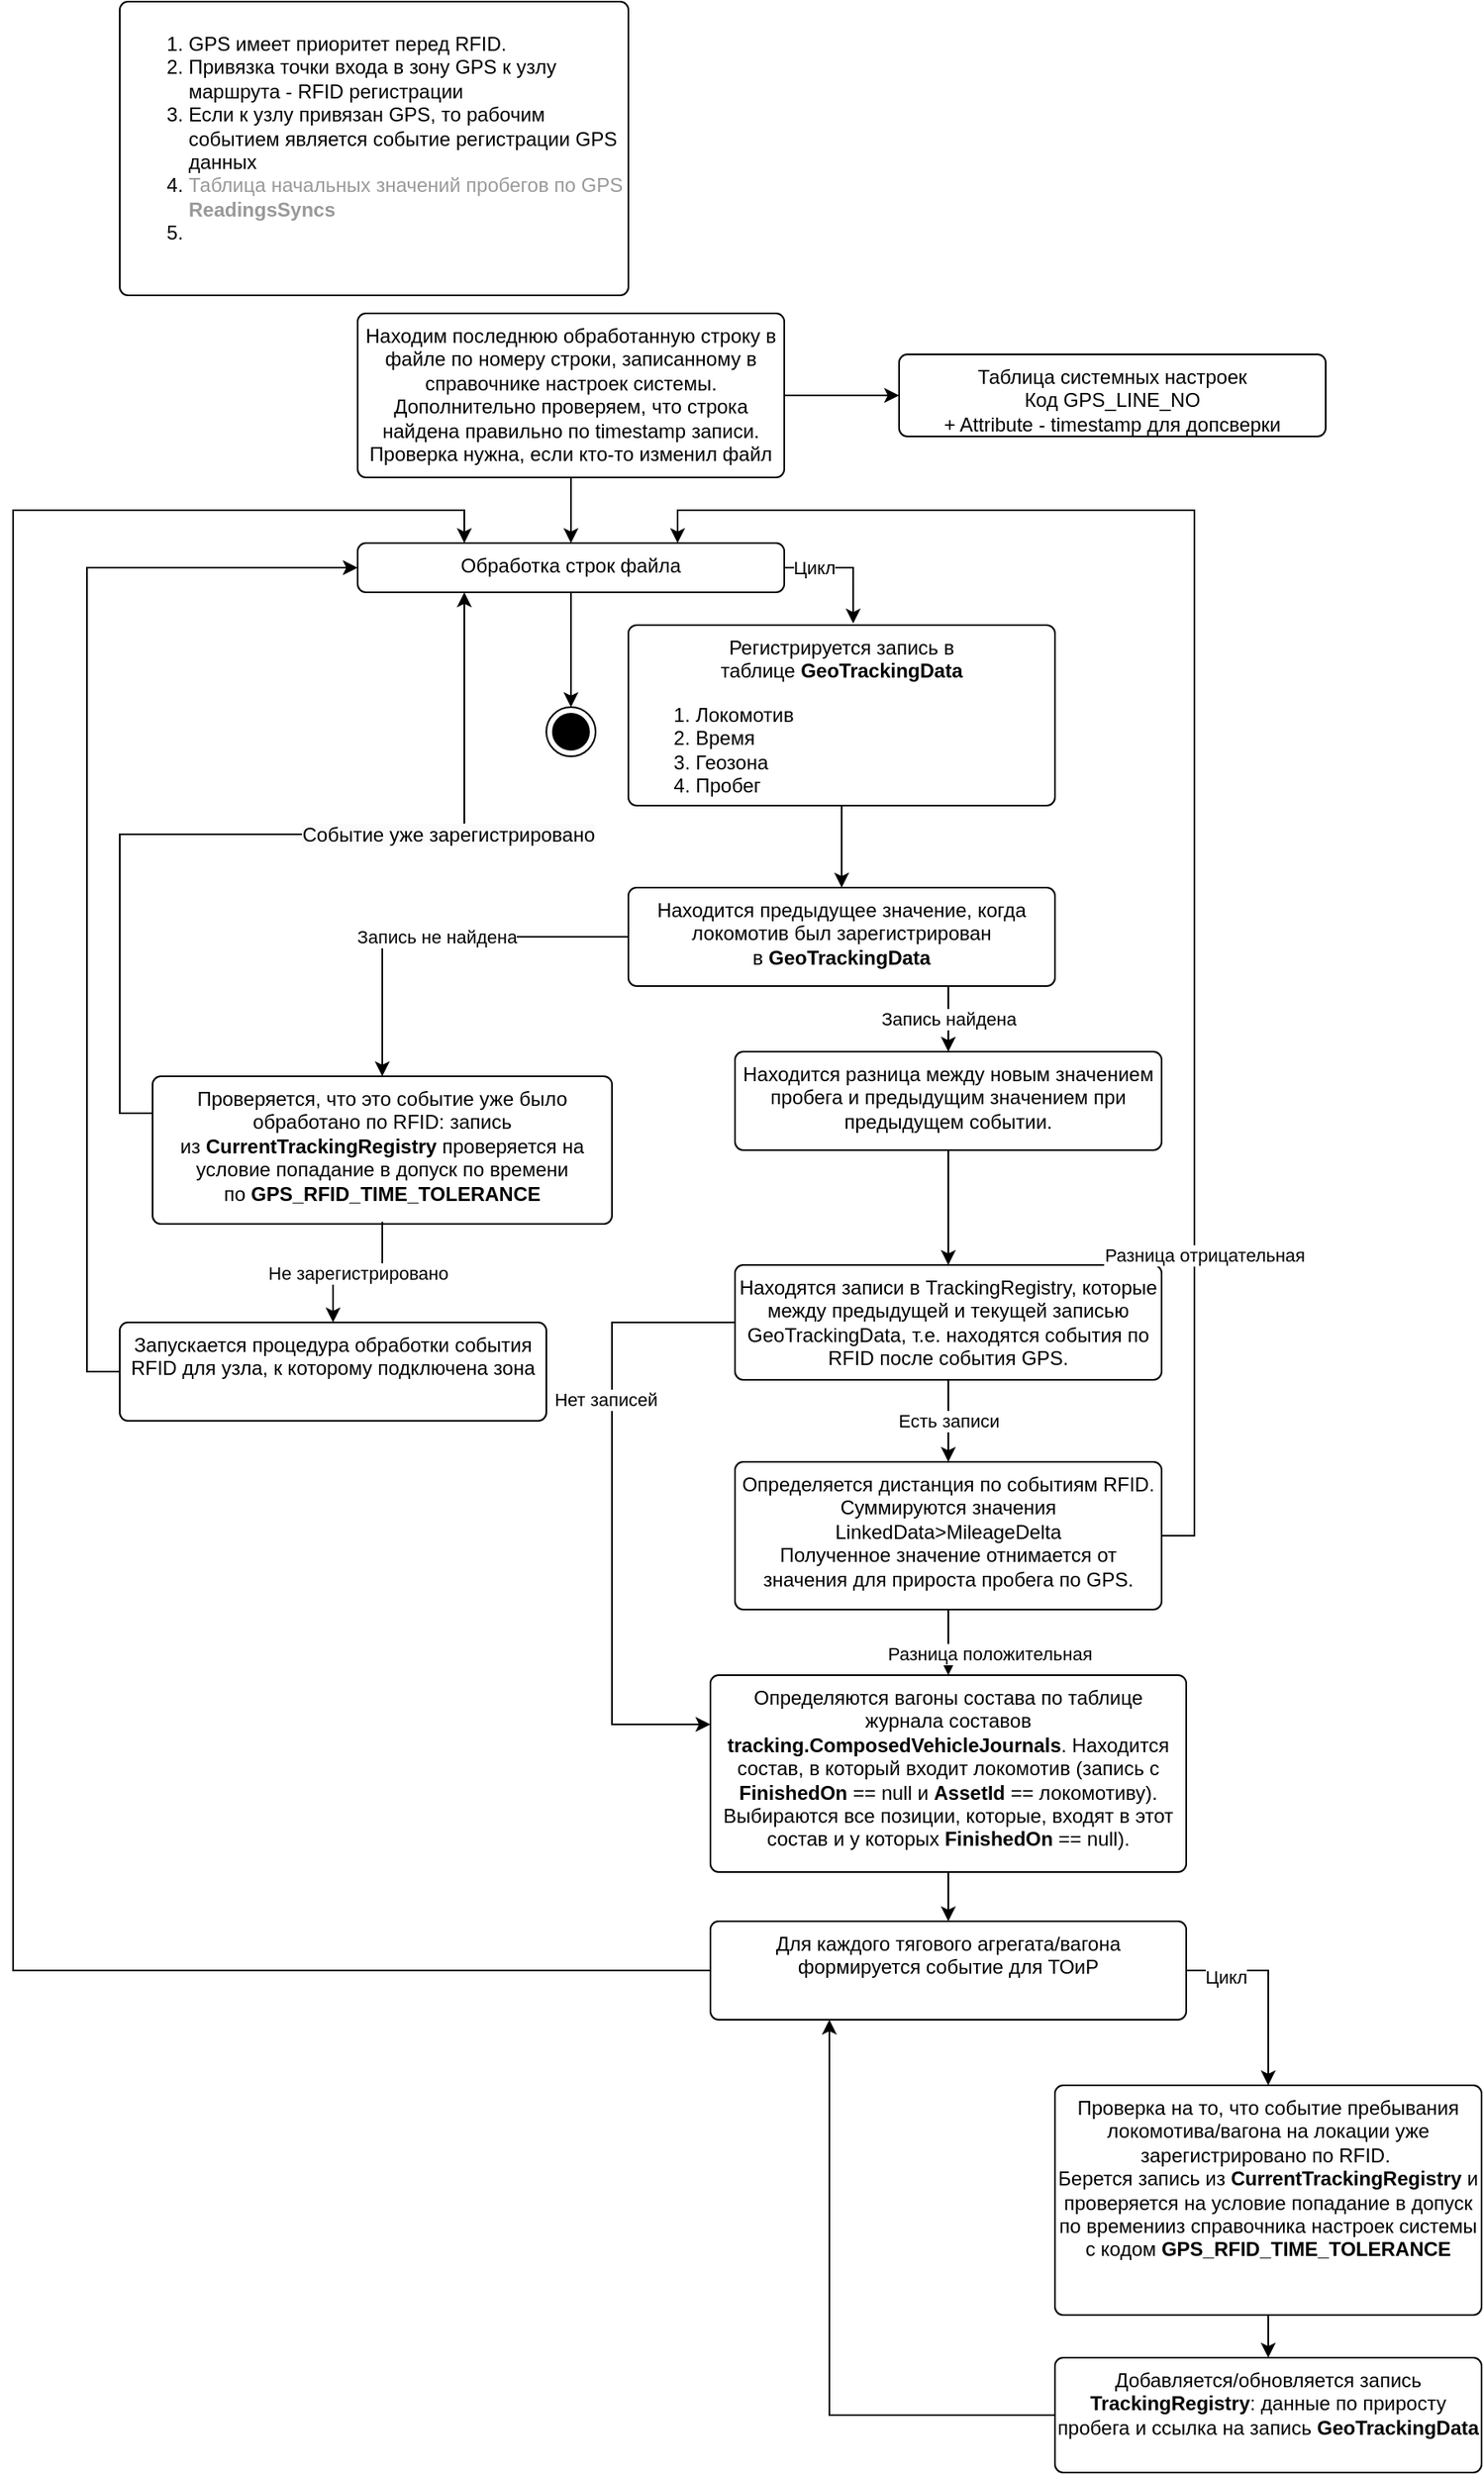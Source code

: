 <mxfile version="20.7.4" type="device"><diagram id="Ru2xacAF7HFqyGeZjAIu" name="Page-1"><mxGraphModel dx="4168" dy="993" grid="1" gridSize="10" guides="1" tooltips="1" connect="1" arrows="1" fold="1" page="1" pageScale="1" pageWidth="827" pageHeight="1169" math="0" shadow="0"><root><mxCell id="0"/><mxCell id="1" parent="0"/><mxCell id="4NToc5M2twbR02sGVScf-1" value="&lt;ol&gt;&lt;li&gt;GPS имеет приоритет перед RFID.&lt;/li&gt;&lt;li&gt;Привязка точки входа в зону GPS к узлу маршрута - RFID регистрации&lt;/li&gt;&lt;li&gt;Если к узлу привязан GPS, то рабочим событием является событие регистрации GPS данных&lt;/li&gt;&lt;li&gt;&lt;font color=&quot;#999999&quot;&gt;Таблица начальных значений пробегов по GPS &lt;b&gt;ReadingsSyncs&lt;/b&gt;&lt;/font&gt;&lt;/li&gt;&lt;li&gt;&lt;br&gt;&lt;/li&gt;&lt;/ol&gt;" style="html=1;align=left;verticalAlign=top;rounded=1;absoluteArcSize=1;arcSize=10;dashed=0;whiteSpace=wrap;" parent="1" vertex="1"><mxGeometry x="-1625" y="10" width="310" height="179" as="geometry"/></mxCell><mxCell id="4NToc5M2twbR02sGVScf-9" style="edgeStyle=orthogonalEdgeStyle;rounded=0;orthogonalLoop=1;jettySize=auto;html=1;exitX=1;exitY=0.5;exitDx=0;exitDy=0;entryX=0.527;entryY=-0.009;entryDx=0;entryDy=0;entryPerimeter=0;fontColor=#FF0000;" parent="1" source="4NToc5M2twbR02sGVScf-2" target="4NToc5M2twbR02sGVScf-7" edge="1"><mxGeometry relative="1" as="geometry"/></mxCell><mxCell id="iTmRICu7xDIJtAU4Zq1x-33" value="&lt;font color=&quot;#000000&quot;&gt;Цикл&lt;/font&gt;" style="edgeLabel;html=1;align=center;verticalAlign=middle;resizable=0;points=[];fontColor=#999999;" vertex="1" connectable="0" parent="4NToc5M2twbR02sGVScf-9"><mxGeometry x="-0.546" relative="1" as="geometry"><mxPoint as="offset"/></mxGeometry></mxCell><mxCell id="iTmRICu7xDIJtAU4Zq1x-39" style="edgeStyle=orthogonalEdgeStyle;rounded=0;orthogonalLoop=1;jettySize=auto;html=1;exitX=0.5;exitY=1;exitDx=0;exitDy=0;entryX=0.5;entryY=0;entryDx=0;entryDy=0;fontColor=#000000;" edge="1" parent="1" source="4NToc5M2twbR02sGVScf-2" target="iTmRICu7xDIJtAU4Zq1x-25"><mxGeometry relative="1" as="geometry"/></mxCell><mxCell id="4NToc5M2twbR02sGVScf-2" value="Обработка строк файла" style="html=1;align=center;verticalAlign=top;rounded=1;absoluteArcSize=1;arcSize=10;dashed=0;whiteSpace=wrap;" parent="1" vertex="1"><mxGeometry x="-1480" y="340" width="260" height="30" as="geometry"/></mxCell><mxCell id="4NToc5M2twbR02sGVScf-11" style="edgeStyle=orthogonalEdgeStyle;rounded=0;orthogonalLoop=1;jettySize=auto;html=1;exitX=1;exitY=0.5;exitDx=0;exitDy=0;entryX=0;entryY=0.5;entryDx=0;entryDy=0;fontColor=#FF0000;" parent="1" source="4NToc5M2twbR02sGVScf-3" target="4NToc5M2twbR02sGVScf-10" edge="1"><mxGeometry relative="1" as="geometry"/></mxCell><mxCell id="iTmRICu7xDIJtAU4Zq1x-32" style="edgeStyle=orthogonalEdgeStyle;rounded=0;orthogonalLoop=1;jettySize=auto;html=1;exitX=0.5;exitY=1;exitDx=0;exitDy=0;entryX=0.5;entryY=0;entryDx=0;entryDy=0;fontColor=#999999;" edge="1" parent="1" source="4NToc5M2twbR02sGVScf-3" target="4NToc5M2twbR02sGVScf-2"><mxGeometry relative="1" as="geometry"/></mxCell><mxCell id="4NToc5M2twbR02sGVScf-3" value="Находим последнюю обработанную строку в файле по номеру строки, записанному в справочнике настроек системы. Дополнительно проверяем, что строка найдена правильно по timestamp записи. Проверка нужна, если кто-то изменил файл" style="html=1;align=center;verticalAlign=top;rounded=1;absoluteArcSize=1;arcSize=10;dashed=0;whiteSpace=wrap;" parent="1" vertex="1"><mxGeometry x="-1480" y="200" width="260" height="100" as="geometry"/></mxCell><mxCell id="iTmRICu7xDIJtAU4Zq1x-3" value="Запись найдена" style="edgeStyle=orthogonalEdgeStyle;rounded=0;orthogonalLoop=1;jettySize=auto;html=1;exitX=0.75;exitY=1;exitDx=0;exitDy=0;entryX=0.5;entryY=0;entryDx=0;entryDy=0;" edge="1" parent="1" source="4NToc5M2twbR02sGVScf-4" target="iTmRICu7xDIJtAU4Zq1x-2"><mxGeometry relative="1" as="geometry"/></mxCell><mxCell id="iTmRICu7xDIJtAU4Zq1x-21" value="Запись не найдена" style="edgeStyle=orthogonalEdgeStyle;rounded=0;orthogonalLoop=1;jettySize=auto;html=1;exitX=0;exitY=0.5;exitDx=0;exitDy=0;entryX=0.5;entryY=0;entryDx=0;entryDy=0;" edge="1" parent="1" source="4NToc5M2twbR02sGVScf-4" target="iTmRICu7xDIJtAU4Zq1x-20"><mxGeometry relative="1" as="geometry"/></mxCell><mxCell id="4NToc5M2twbR02sGVScf-4" value="Находится предыдущее значение, когда локомотив был зарегистрирован в&amp;nbsp;&lt;span lang=&quot;ru-RU&quot;&gt;&lt;strong&gt;GeoTrackingData&lt;/strong&gt;&lt;/span&gt;" style="html=1;align=center;verticalAlign=top;rounded=1;absoluteArcSize=1;arcSize=10;dashed=0;whiteSpace=wrap;" parent="1" vertex="1"><mxGeometry x="-1315" y="550" width="260" height="60" as="geometry"/></mxCell><mxCell id="iTmRICu7xDIJtAU4Zq1x-34" style="edgeStyle=orthogonalEdgeStyle;rounded=0;orthogonalLoop=1;jettySize=auto;html=1;exitX=0.5;exitY=1;exitDx=0;exitDy=0;fontColor=#000000;" edge="1" parent="1" source="4NToc5M2twbR02sGVScf-7" target="4NToc5M2twbR02sGVScf-4"><mxGeometry relative="1" as="geometry"/></mxCell><mxCell id="4NToc5M2twbR02sGVScf-7" value="Регистрируется запись в таблице&amp;nbsp;&lt;span lang=&quot;ru-RU&quot;&gt;&lt;strong&gt;GeoTrackingData&lt;/strong&gt;&lt;/span&gt;&lt;br&gt;&lt;ol&gt;&lt;li style=&quot;text-align: left;&quot;&gt;Локомотив&lt;/li&gt;&lt;li style=&quot;text-align: left;&quot;&gt;Время&lt;/li&gt;&lt;li style=&quot;text-align: left;&quot;&gt;Геозона&lt;/li&gt;&lt;li style=&quot;text-align: left;&quot;&gt;Пробег&lt;/li&gt;&lt;/ol&gt;" style="html=1;align=center;verticalAlign=top;rounded=1;absoluteArcSize=1;arcSize=10;dashed=0;whiteSpace=wrap;" parent="1" vertex="1"><mxGeometry x="-1315" y="390" width="260" height="110" as="geometry"/></mxCell><mxCell id="4NToc5M2twbR02sGVScf-10" value="Таблица системных настроек&lt;br&gt;Код GPS_LINE_NO&lt;br&gt;+ Attribute - timestamp для допсверки" style="html=1;align=center;verticalAlign=top;rounded=1;absoluteArcSize=1;arcSize=10;dashed=0;whiteSpace=wrap;" parent="1" vertex="1"><mxGeometry x="-1150" y="225" width="260" height="50" as="geometry"/></mxCell><mxCell id="iTmRICu7xDIJtAU4Zq1x-6" style="edgeStyle=orthogonalEdgeStyle;rounded=0;orthogonalLoop=1;jettySize=auto;html=1;exitX=0.5;exitY=1;exitDx=0;exitDy=0;" edge="1" parent="1" source="iTmRICu7xDIJtAU4Zq1x-2" target="iTmRICu7xDIJtAU4Zq1x-5"><mxGeometry relative="1" as="geometry"/></mxCell><mxCell id="iTmRICu7xDIJtAU4Zq1x-2" value="Находится разница между новым значением пробега и предыдущим значением при предыдущем событии.&lt;br style=&quot;border-color: var(--border-color);&quot;&gt;" style="html=1;align=center;verticalAlign=top;rounded=1;absoluteArcSize=1;arcSize=10;dashed=0;whiteSpace=wrap;" vertex="1" parent="1"><mxGeometry x="-1250" y="650" width="260" height="60" as="geometry"/></mxCell><mxCell id="iTmRICu7xDIJtAU4Zq1x-17" value="" style="edgeStyle=orthogonalEdgeStyle;rounded=0;orthogonalLoop=1;jettySize=auto;html=1;exitX=0.5;exitY=1;exitDx=0;exitDy=0;entryX=0.5;entryY=0;entryDx=0;entryDy=0;" edge="1" parent="1" source="iTmRICu7xDIJtAU4Zq1x-4" target="iTmRICu7xDIJtAU4Zq1x-16"><mxGeometry relative="1" as="geometry"/></mxCell><mxCell id="iTmRICu7xDIJtAU4Zq1x-4" value="Проверка на то, что событие пребывания локомотива/вагона на локации уже зарегистрировано по RFID.&amp;nbsp;&lt;br&gt;Берется запись из &lt;b&gt;CurrentTrackingRegistry &lt;/b&gt;и проверяется на условие попадание в допуск по временииз справочника настроек системы с кодом&amp;nbsp;&lt;b style=&quot;border-color: var(--border-color);&quot;&gt;GPS_RFID_TIME_TOLERANCE&lt;/b&gt;" style="html=1;align=center;verticalAlign=top;rounded=1;absoluteArcSize=1;arcSize=10;dashed=0;whiteSpace=wrap;" vertex="1" parent="1"><mxGeometry x="-1055" y="1280" width="260" height="140" as="geometry"/></mxCell><mxCell id="iTmRICu7xDIJtAU4Zq1x-10" value="Есть записи" style="edgeStyle=orthogonalEdgeStyle;rounded=0;orthogonalLoop=1;jettySize=auto;html=1;exitX=0.5;exitY=1;exitDx=0;exitDy=0;entryX=0.5;entryY=0;entryDx=0;entryDy=0;" edge="1" parent="1" source="iTmRICu7xDIJtAU4Zq1x-5" target="iTmRICu7xDIJtAU4Zq1x-8"><mxGeometry relative="1" as="geometry"/></mxCell><mxCell id="iTmRICu7xDIJtAU4Zq1x-31" style="edgeStyle=orthogonalEdgeStyle;rounded=0;orthogonalLoop=1;jettySize=auto;html=1;exitX=0;exitY=0.5;exitDx=0;exitDy=0;entryX=0;entryY=0.25;entryDx=0;entryDy=0;" edge="1" parent="1" source="iTmRICu7xDIJtAU4Zq1x-5" target="iTmRICu7xDIJtAU4Zq1x-12"><mxGeometry x="-0.074" y="-35" relative="1" as="geometry"><mxPoint x="-1065" y="1100" as="targetPoint"/><Array as="points"><mxPoint x="-1325" y="815"/><mxPoint x="-1325" y="1060"/></Array><mxPoint as="offset"/></mxGeometry></mxCell><mxCell id="iTmRICu7xDIJtAU4Zq1x-37" value="Нет записей" style="edgeLabel;html=1;align=center;verticalAlign=middle;resizable=0;points=[];fontColor=#000000;" vertex="1" connectable="0" parent="iTmRICu7xDIJtAU4Zq1x-31"><mxGeometry x="-0.359" y="-4" relative="1" as="geometry"><mxPoint as="offset"/></mxGeometry></mxCell><mxCell id="iTmRICu7xDIJtAU4Zq1x-5" value="Находятся записи в TrackingRegistry, которые между предыдущей и текущей записью GeoTrackingData, т.е. находятся события по RFID после события GPS." style="html=1;align=center;verticalAlign=top;rounded=1;absoluteArcSize=1;arcSize=10;dashed=0;whiteSpace=wrap;" vertex="1" parent="1"><mxGeometry x="-1250" y="780" width="260" height="70" as="geometry"/></mxCell><mxCell id="iTmRICu7xDIJtAU4Zq1x-11" value="Разница положительная" style="edgeStyle=orthogonalEdgeStyle;rounded=0;orthogonalLoop=1;jettySize=auto;html=1;exitX=0.5;exitY=1;exitDx=0;exitDy=0;entryX=0.5;entryY=0;entryDx=0;entryDy=0;" edge="1" parent="1" source="iTmRICu7xDIJtAU4Zq1x-8" target="iTmRICu7xDIJtAU4Zq1x-12"><mxGeometry x="0.333" y="25" relative="1" as="geometry"><mxPoint x="-1050" y="1070" as="targetPoint"/><mxPoint as="offset"/></mxGeometry></mxCell><mxCell id="iTmRICu7xDIJtAU4Zq1x-38" value="Разница отрицательная" style="edgeStyle=orthogonalEdgeStyle;rounded=0;orthogonalLoop=1;jettySize=auto;html=1;exitX=1;exitY=0.5;exitDx=0;exitDy=0;entryX=0.75;entryY=0;entryDx=0;entryDy=0;fontColor=#000000;" edge="1" parent="1" source="iTmRICu7xDIJtAU4Zq1x-8" target="4NToc5M2twbR02sGVScf-2"><mxGeometry x="-0.61" y="-5" relative="1" as="geometry"><mxPoint x="1" as="offset"/></mxGeometry></mxCell><mxCell id="iTmRICu7xDIJtAU4Zq1x-8" value="Определяется дистанция по событиям RFID. Суммируются значения LinkedData&amp;gt;MileageDelta&lt;br&gt;Полученное значение отнимается от значения для прироста пробега по GPS." style="html=1;align=center;verticalAlign=top;rounded=1;absoluteArcSize=1;arcSize=10;dashed=0;whiteSpace=wrap;" vertex="1" parent="1"><mxGeometry x="-1250" y="900" width="260" height="90" as="geometry"/></mxCell><mxCell id="iTmRICu7xDIJtAU4Zq1x-14" style="edgeStyle=orthogonalEdgeStyle;rounded=0;orthogonalLoop=1;jettySize=auto;html=1;exitX=0.5;exitY=1;exitDx=0;exitDy=0;entryX=0.5;entryY=0;entryDx=0;entryDy=0;" edge="1" parent="1" source="iTmRICu7xDIJtAU4Zq1x-12" target="iTmRICu7xDIJtAU4Zq1x-13"><mxGeometry relative="1" as="geometry"/></mxCell><mxCell id="iTmRICu7xDIJtAU4Zq1x-12" value="Определяются вагоны состава&amp;nbsp;&lt;span lang=&quot;ru-RU&quot;&gt;по таблице журнала составов &lt;/span&gt;&lt;span lang=&quot;ru-RU&quot;&gt;&lt;b&gt;tracking.ComposedVehicleJournals&lt;/b&gt;&lt;/span&gt;&lt;span lang=&quot;ru-RU&quot;&gt;. Находится состав, в который входит локомотив (запись с &lt;/span&gt;&lt;b&gt;FinishedOn&lt;/b&gt;&lt;span lang=&quot;ru-RU&quot;&gt; == &lt;/span&gt;null&lt;span lang=&quot;ru-RU&quot;&gt; и &lt;/span&gt;&lt;b&gt;AssetId&lt;/b&gt;&lt;span lang=&quot;ru-RU&quot;&gt; == локомотиву). Выбираются все позиции, которые, входят в этот состав и у которых &lt;/span&gt;&lt;b&gt;FinishedOn&lt;/b&gt;&lt;span lang=&quot;ru-RU&quot;&gt; == &lt;/span&gt;null&lt;span lang=&quot;ru-RU&quot;&gt;).&lt;/span&gt;" style="html=1;align=center;verticalAlign=top;rounded=1;absoluteArcSize=1;arcSize=10;dashed=0;whiteSpace=wrap;" vertex="1" parent="1"><mxGeometry x="-1265" y="1030" width="290" height="120" as="geometry"/></mxCell><mxCell id="iTmRICu7xDIJtAU4Zq1x-15" style="edgeStyle=orthogonalEdgeStyle;rounded=0;orthogonalLoop=1;jettySize=auto;html=1;exitX=1;exitY=0.5;exitDx=0;exitDy=0;" edge="1" parent="1" source="iTmRICu7xDIJtAU4Zq1x-13" target="iTmRICu7xDIJtAU4Zq1x-4"><mxGeometry relative="1" as="geometry"/></mxCell><mxCell id="iTmRICu7xDIJtAU4Zq1x-18" value="Цикл" style="edgeLabel;html=1;align=center;verticalAlign=middle;resizable=0;points=[];" vertex="1" connectable="0" parent="iTmRICu7xDIJtAU4Zq1x-15"><mxGeometry x="-0.61" y="-4" relative="1" as="geometry"><mxPoint as="offset"/></mxGeometry></mxCell><mxCell id="iTmRICu7xDIJtAU4Zq1x-35" style="edgeStyle=orthogonalEdgeStyle;rounded=0;orthogonalLoop=1;jettySize=auto;html=1;exitX=0;exitY=0.5;exitDx=0;exitDy=0;entryX=0.25;entryY=0;entryDx=0;entryDy=0;fontColor=#000000;" edge="1" parent="1" source="iTmRICu7xDIJtAU4Zq1x-13" target="4NToc5M2twbR02sGVScf-2"><mxGeometry relative="1" as="geometry"><Array as="points"><mxPoint x="-1690" y="1210"/><mxPoint x="-1690" y="320"/><mxPoint x="-1415" y="320"/></Array></mxGeometry></mxCell><mxCell id="iTmRICu7xDIJtAU4Zq1x-13" value="Для каждого тягового агрегата/вагона формируется событие для ТОиР" style="html=1;align=center;verticalAlign=top;rounded=1;absoluteArcSize=1;arcSize=10;dashed=0;whiteSpace=wrap;" vertex="1" parent="1"><mxGeometry x="-1265" y="1180" width="290" height="60" as="geometry"/></mxCell><mxCell id="iTmRICu7xDIJtAU4Zq1x-19" style="edgeStyle=orthogonalEdgeStyle;rounded=0;orthogonalLoop=1;jettySize=auto;html=1;exitX=0;exitY=0.5;exitDx=0;exitDy=0;entryX=0.25;entryY=1;entryDx=0;entryDy=0;" edge="1" parent="1" source="iTmRICu7xDIJtAU4Zq1x-16" target="iTmRICu7xDIJtAU4Zq1x-13"><mxGeometry relative="1" as="geometry"/></mxCell><mxCell id="iTmRICu7xDIJtAU4Zq1x-16" value="Добавляется/обновляется запись &lt;b&gt;TrackingRegistry&lt;/b&gt;: данные по приросту пробега и ссылка на запись &lt;b&gt;GeoTrackingData&lt;/b&gt;" style="html=1;align=center;verticalAlign=top;rounded=1;absoluteArcSize=1;arcSize=10;dashed=0;whiteSpace=wrap;" vertex="1" parent="1"><mxGeometry x="-1055" y="1446" width="260" height="70" as="geometry"/></mxCell><mxCell id="iTmRICu7xDIJtAU4Zq1x-23" style="edgeStyle=orthogonalEdgeStyle;rounded=0;orthogonalLoop=1;jettySize=auto;html=1;exitX=0;exitY=0.25;exitDx=0;exitDy=0;entryX=0.25;entryY=1;entryDx=0;entryDy=0;" edge="1" parent="1" source="iTmRICu7xDIJtAU4Zq1x-20" target="4NToc5M2twbR02sGVScf-2"><mxGeometry relative="1" as="geometry"><mxPoint x="-1160" y="870" as="targetPoint"/></mxGeometry></mxCell><mxCell id="iTmRICu7xDIJtAU4Zq1x-24" value="&lt;span style=&quot;font-size: 12px; background-color: rgb(251, 251, 251);&quot;&gt;Событие уже зарегистрировано&lt;/span&gt;" style="edgeLabel;html=1;align=center;verticalAlign=middle;resizable=0;points=[];" vertex="1" connectable="0" parent="iTmRICu7xDIJtAU4Zq1x-23"><mxGeometry x="0.424" relative="1" as="geometry"><mxPoint as="offset"/></mxGeometry></mxCell><mxCell id="iTmRICu7xDIJtAU4Zq1x-27" value="Не зарегистрировано" style="edgeStyle=orthogonalEdgeStyle;rounded=0;orthogonalLoop=1;jettySize=auto;html=1;" edge="1" parent="1" source="iTmRICu7xDIJtAU4Zq1x-20" target="iTmRICu7xDIJtAU4Zq1x-26"><mxGeometry relative="1" as="geometry"/></mxCell><mxCell id="iTmRICu7xDIJtAU4Zq1x-20" value="Проверяется, что это событие уже было обработано по RFID: запись из&amp;nbsp;&lt;b style=&quot;border-color: var(--border-color);&quot;&gt;CurrentTrackingRegistry&amp;nbsp;&lt;/b&gt;проверяется на условие попадание в допуск по времени по&amp;nbsp;&lt;b style=&quot;border-color: var(--border-color);&quot;&gt;GPS_RFID_TIME_TOLERANCE&lt;/b&gt;&lt;br&gt;." style="html=1;align=center;verticalAlign=top;rounded=1;absoluteArcSize=1;arcSize=10;dashed=0;whiteSpace=wrap;" vertex="1" parent="1"><mxGeometry x="-1605" y="665" width="280" height="90" as="geometry"/></mxCell><mxCell id="iTmRICu7xDIJtAU4Zq1x-25" value="" style="ellipse;html=1;shape=endState;fillColor=strokeColor;" vertex="1" parent="1"><mxGeometry x="-1365" y="440" width="30" height="30" as="geometry"/></mxCell><mxCell id="iTmRICu7xDIJtAU4Zq1x-28" style="edgeStyle=orthogonalEdgeStyle;rounded=0;orthogonalLoop=1;jettySize=auto;html=1;entryX=0;entryY=0.5;entryDx=0;entryDy=0;exitX=0;exitY=0.5;exitDx=0;exitDy=0;" edge="1" parent="1" source="iTmRICu7xDIJtAU4Zq1x-26" target="4NToc5M2twbR02sGVScf-2"><mxGeometry relative="1" as="geometry"/></mxCell><mxCell id="iTmRICu7xDIJtAU4Zq1x-26" value="Запускается процедура обработки события RFID для узла, к которому подключена зона" style="html=1;align=center;verticalAlign=top;rounded=1;absoluteArcSize=1;arcSize=10;dashed=0;whiteSpace=wrap;" vertex="1" parent="1"><mxGeometry x="-1625" y="815" width="260" height="60" as="geometry"/></mxCell></root></mxGraphModel></diagram></mxfile>